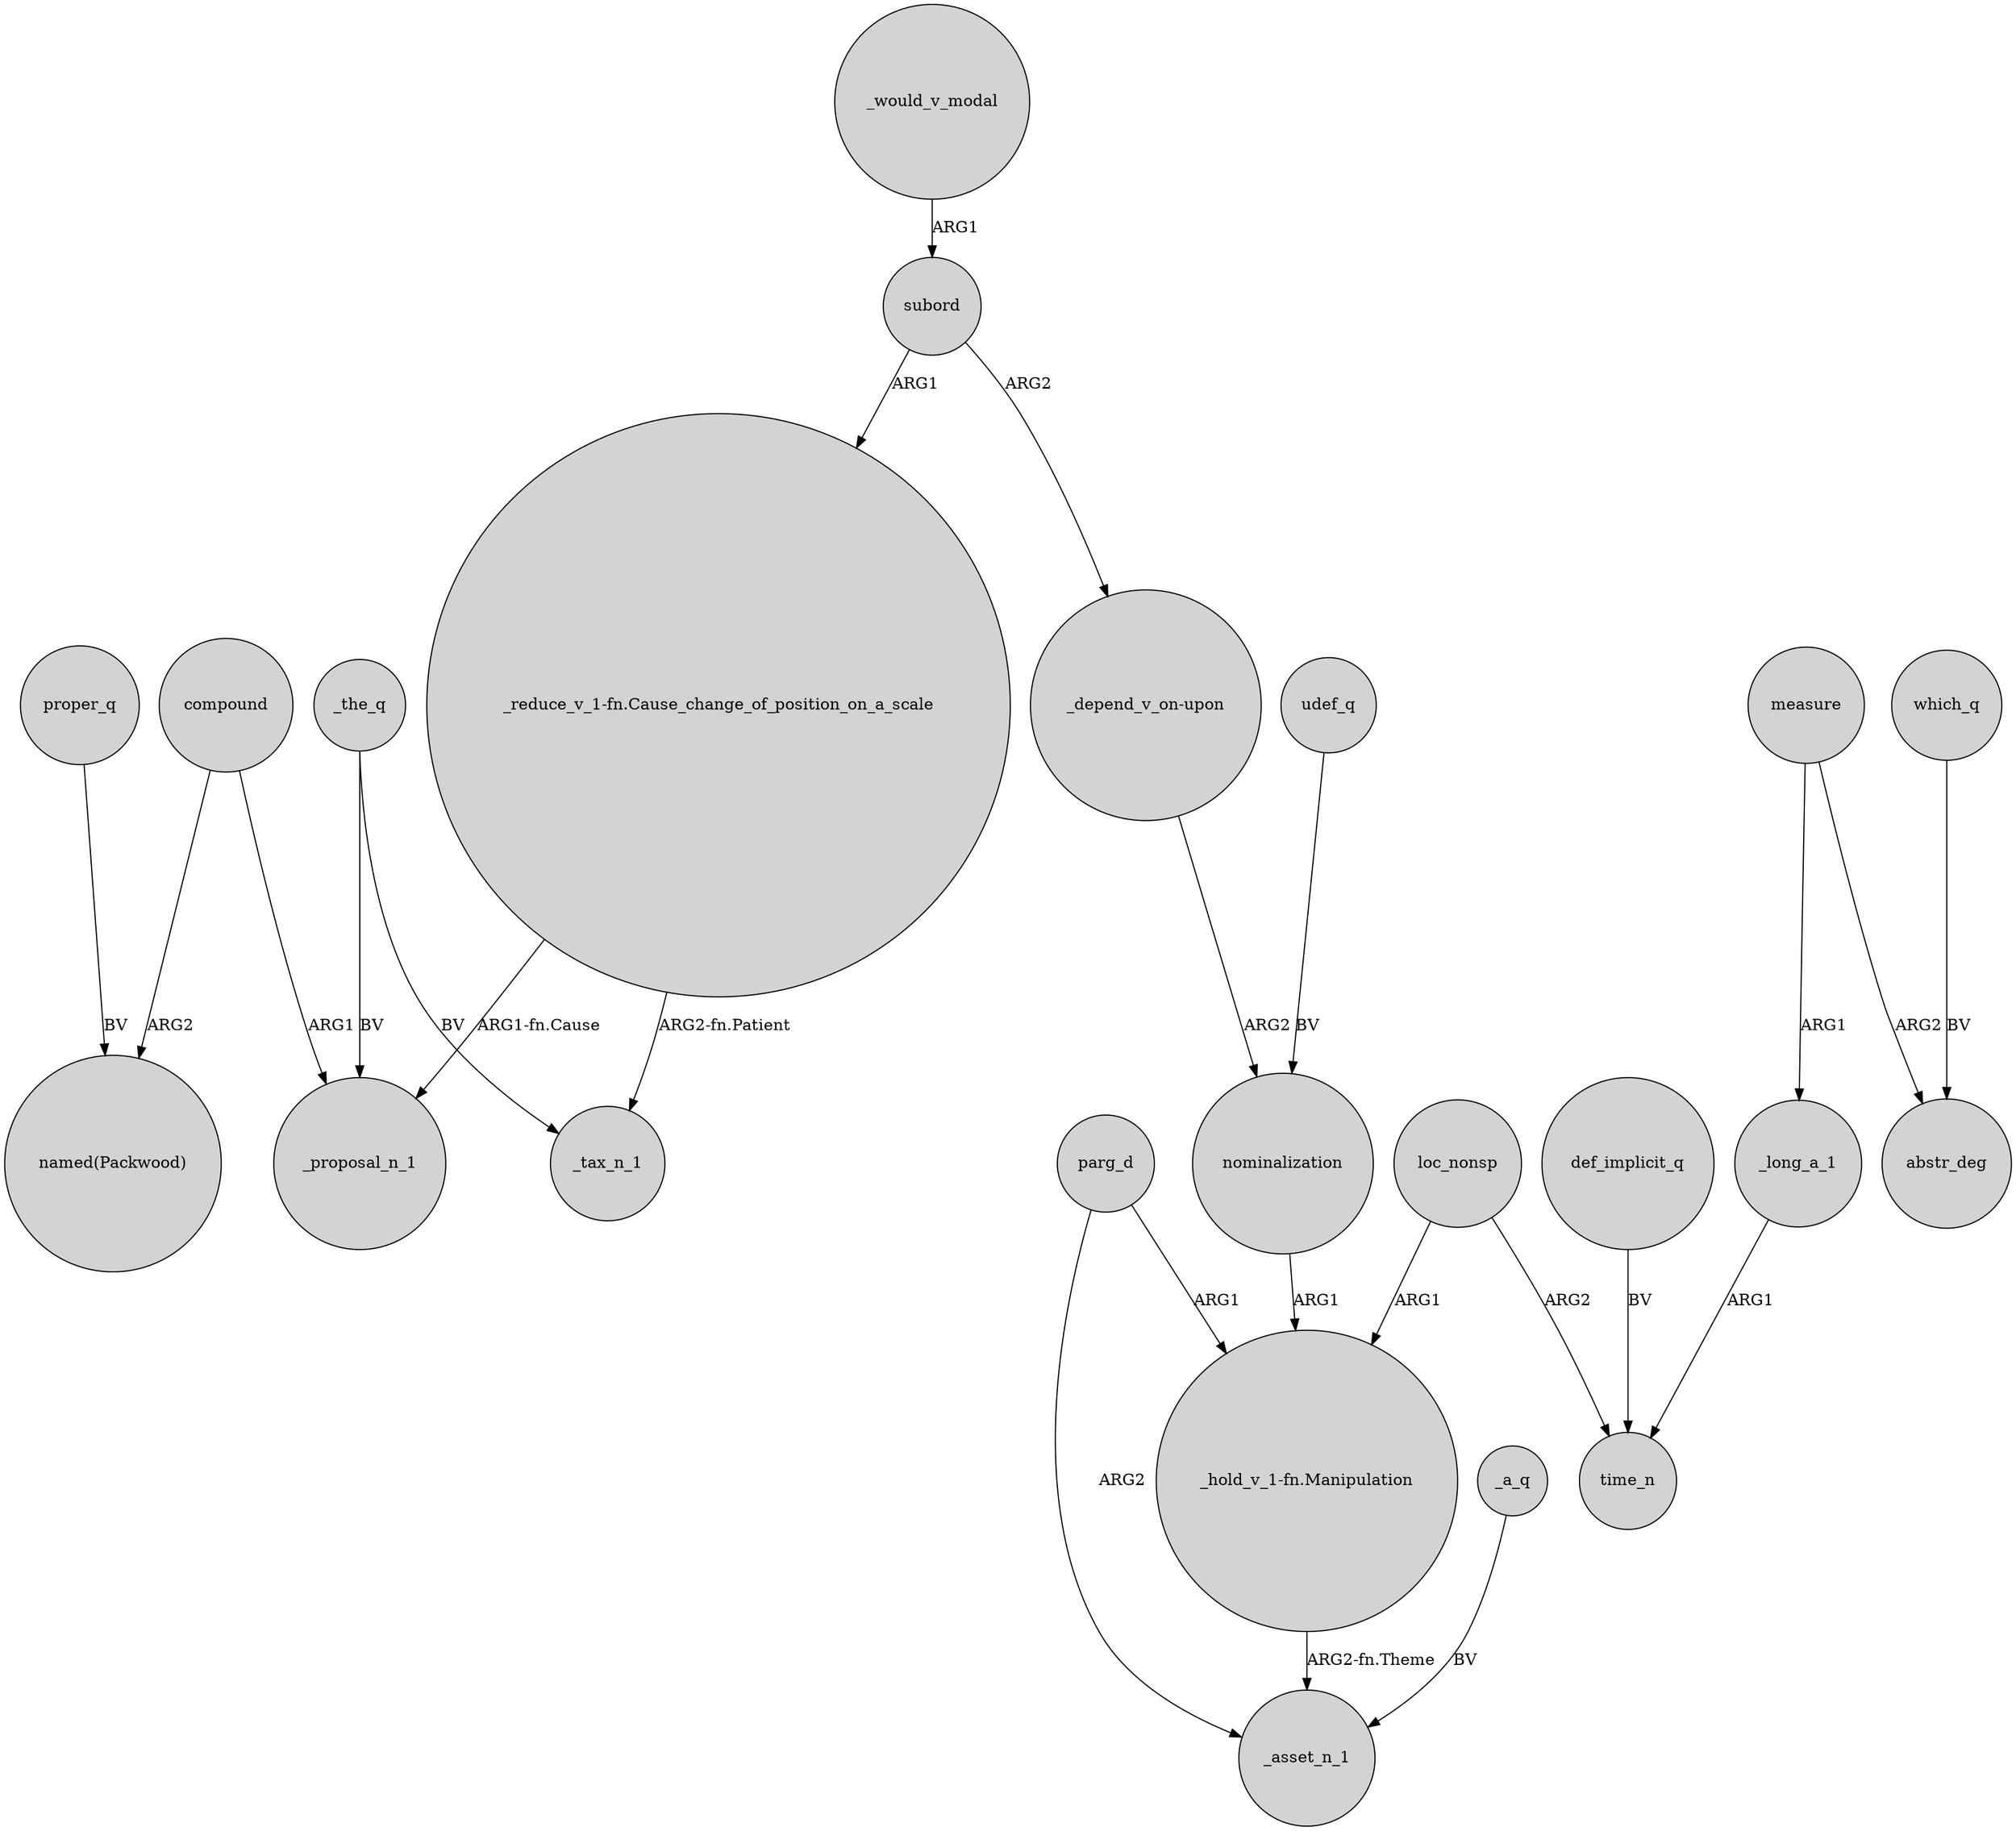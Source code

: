 digraph {
	node [shape=circle style=filled]
	proper_q -> "named(Packwood)" [label=BV]
	measure -> abstr_deg [label=ARG2]
	_the_q -> _proposal_n_1 [label=BV]
	measure -> _long_a_1 [label=ARG1]
	subord -> "_reduce_v_1-fn.Cause_change_of_position_on_a_scale" [label=ARG1]
	_the_q -> _tax_n_1 [label=BV]
	_would_v_modal -> subord [label=ARG1]
	loc_nonsp -> "_hold_v_1-fn.Manipulation" [label=ARG1]
	loc_nonsp -> time_n [label=ARG2]
	"_reduce_v_1-fn.Cause_change_of_position_on_a_scale" -> _proposal_n_1 [label="ARG1-fn.Cause"]
	subord -> "_depend_v_on-upon" [label=ARG2]
	_long_a_1 -> time_n [label=ARG1]
	parg_d -> "_hold_v_1-fn.Manipulation" [label=ARG1]
	"_reduce_v_1-fn.Cause_change_of_position_on_a_scale" -> _tax_n_1 [label="ARG2-fn.Patient"]
	"_depend_v_on-upon" -> nominalization [label=ARG2]
	which_q -> abstr_deg [label=BV]
	udef_q -> nominalization [label=BV]
	compound -> "named(Packwood)" [label=ARG2]
	_a_q -> _asset_n_1 [label=BV]
	parg_d -> _asset_n_1 [label=ARG2]
	compound -> _proposal_n_1 [label=ARG1]
	"_hold_v_1-fn.Manipulation" -> _asset_n_1 [label="ARG2-fn.Theme"]
	nominalization -> "_hold_v_1-fn.Manipulation" [label=ARG1]
	def_implicit_q -> time_n [label=BV]
}
